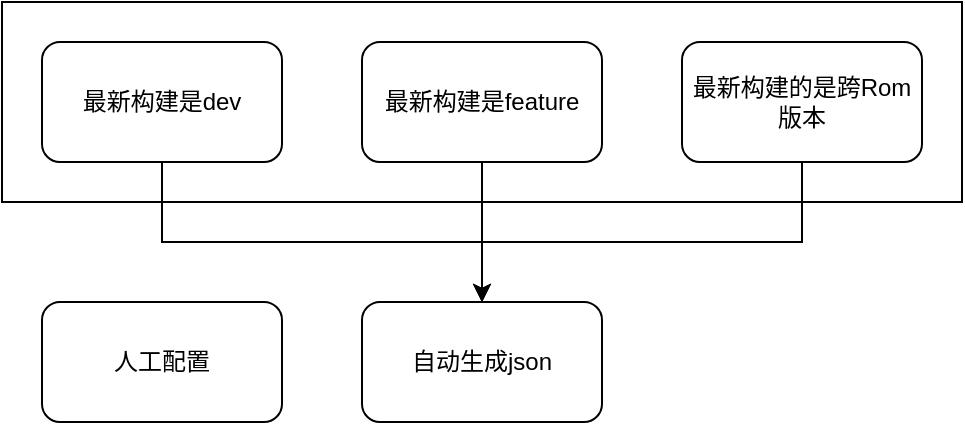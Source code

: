 <mxfile version="12.4.3" type="github" pages="1">
  <diagram id="FAg1cW05P3NnOw4gdnMJ" name="Page-1">
    <mxGraphModel dx="909" dy="507" grid="1" gridSize="10" guides="1" tooltips="1" connect="1" arrows="1" fold="1" page="1" pageScale="1" pageWidth="827" pageHeight="1169" math="0" shadow="0">
      <root>
        <mxCell id="0"/>
        <mxCell id="1" parent="0"/>
        <mxCell id="vgUbjpSqmQ3m78ZxgBPh-3" value="" style="rounded=0;whiteSpace=wrap;html=1;" vertex="1" parent="1">
          <mxGeometry x="130" y="160" width="480" height="100" as="geometry"/>
        </mxCell>
        <mxCell id="vgUbjpSqmQ3m78ZxgBPh-6" value="" style="edgeStyle=orthogonalEdgeStyle;rounded=0;orthogonalLoop=1;jettySize=auto;html=1;entryX=0.5;entryY=0;entryDx=0;entryDy=0;exitX=0.5;exitY=1;exitDx=0;exitDy=0;" edge="1" parent="1" source="HkO8PeexPBnHm8WG3Wcb-1" target="vgUbjpSqmQ3m78ZxgBPh-4">
          <mxGeometry relative="1" as="geometry">
            <Array as="points">
              <mxPoint x="210" y="280"/>
              <mxPoint x="370" y="280"/>
            </Array>
          </mxGeometry>
        </mxCell>
        <mxCell id="HkO8PeexPBnHm8WG3Wcb-1" value="最新构建是dev" style="rounded=1;whiteSpace=wrap;html=1;" parent="1" vertex="1">
          <mxGeometry x="150" y="180" width="120" height="60" as="geometry"/>
        </mxCell>
        <mxCell id="vgUbjpSqmQ3m78ZxgBPh-7" value="" style="edgeStyle=orthogonalEdgeStyle;rounded=0;orthogonalLoop=1;jettySize=auto;html=1;" edge="1" parent="1" source="vgUbjpSqmQ3m78ZxgBPh-1" target="vgUbjpSqmQ3m78ZxgBPh-4">
          <mxGeometry relative="1" as="geometry"/>
        </mxCell>
        <mxCell id="vgUbjpSqmQ3m78ZxgBPh-1" value="最新构建是feature" style="rounded=1;whiteSpace=wrap;html=1;" vertex="1" parent="1">
          <mxGeometry x="310" y="180" width="120" height="60" as="geometry"/>
        </mxCell>
        <mxCell id="vgUbjpSqmQ3m78ZxgBPh-9" value="" style="edgeStyle=orthogonalEdgeStyle;rounded=0;orthogonalLoop=1;jettySize=auto;html=1;exitX=0.5;exitY=1;exitDx=0;exitDy=0;entryX=0.5;entryY=0;entryDx=0;entryDy=0;" edge="1" parent="1" source="vgUbjpSqmQ3m78ZxgBPh-2" target="vgUbjpSqmQ3m78ZxgBPh-4">
          <mxGeometry relative="1" as="geometry">
            <mxPoint x="370" y="300" as="targetPoint"/>
            <Array as="points">
              <mxPoint x="530" y="280"/>
              <mxPoint x="370" y="280"/>
            </Array>
          </mxGeometry>
        </mxCell>
        <mxCell id="vgUbjpSqmQ3m78ZxgBPh-2" value="最新构建的是跨Rom版本" style="rounded=1;whiteSpace=wrap;html=1;" vertex="1" parent="1">
          <mxGeometry x="470" y="180" width="120" height="60" as="geometry"/>
        </mxCell>
        <mxCell id="vgUbjpSqmQ3m78ZxgBPh-4" value="自动生成json" style="rounded=1;whiteSpace=wrap;html=1;" vertex="1" parent="1">
          <mxGeometry x="310" y="310" width="120" height="60" as="geometry"/>
        </mxCell>
        <mxCell id="vgUbjpSqmQ3m78ZxgBPh-5" value="人工配置" style="rounded=1;whiteSpace=wrap;html=1;" vertex="1" parent="1">
          <mxGeometry x="150" y="310" width="120" height="60" as="geometry"/>
        </mxCell>
      </root>
    </mxGraphModel>
  </diagram>
</mxfile>

